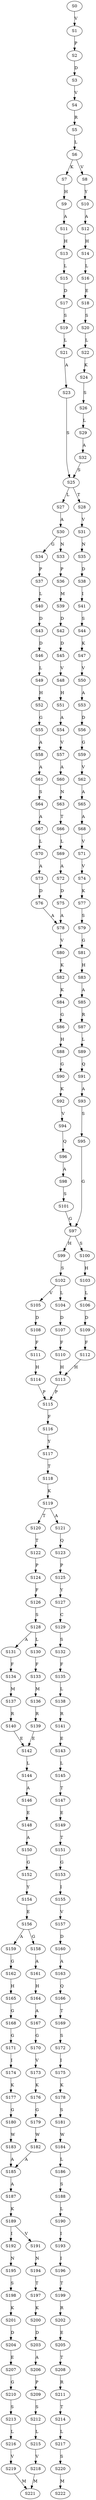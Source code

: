 strict digraph  {
	S0 -> S1 [ label = V ];
	S1 -> S2 [ label = P ];
	S2 -> S3 [ label = D ];
	S3 -> S4 [ label = V ];
	S4 -> S5 [ label = R ];
	S5 -> S6 [ label = L ];
	S6 -> S7 [ label = K ];
	S6 -> S8 [ label = V ];
	S7 -> S9 [ label = H ];
	S8 -> S10 [ label = Y ];
	S9 -> S11 [ label = A ];
	S10 -> S12 [ label = A ];
	S11 -> S13 [ label = H ];
	S12 -> S14 [ label = H ];
	S13 -> S15 [ label = L ];
	S14 -> S16 [ label = L ];
	S15 -> S17 [ label = D ];
	S16 -> S18 [ label = E ];
	S17 -> S19 [ label = S ];
	S18 -> S20 [ label = S ];
	S19 -> S21 [ label = L ];
	S20 -> S22 [ label = L ];
	S21 -> S23 [ label = A ];
	S22 -> S24 [ label = K ];
	S23 -> S25 [ label = S ];
	S24 -> S26 [ label = S ];
	S25 -> S27 [ label = L ];
	S25 -> S28 [ label = T ];
	S26 -> S29 [ label = L ];
	S27 -> S30 [ label = A ];
	S28 -> S31 [ label = V ];
	S29 -> S32 [ label = A ];
	S30 -> S33 [ label = N ];
	S30 -> S34 [ label = G ];
	S31 -> S35 [ label = N ];
	S32 -> S25 [ label = S ];
	S33 -> S36 [ label = P ];
	S34 -> S37 [ label = P ];
	S35 -> S38 [ label = D ];
	S36 -> S39 [ label = M ];
	S37 -> S40 [ label = L ];
	S38 -> S41 [ label = I ];
	S39 -> S42 [ label = D ];
	S40 -> S43 [ label = D ];
	S41 -> S44 [ label = S ];
	S42 -> S45 [ label = D ];
	S43 -> S46 [ label = D ];
	S44 -> S47 [ label = K ];
	S45 -> S48 [ label = V ];
	S46 -> S49 [ label = L ];
	S47 -> S50 [ label = V ];
	S48 -> S51 [ label = H ];
	S49 -> S52 [ label = H ];
	S50 -> S53 [ label = A ];
	S51 -> S54 [ label = A ];
	S52 -> S55 [ label = G ];
	S53 -> S56 [ label = D ];
	S54 -> S57 [ label = V ];
	S55 -> S58 [ label = A ];
	S56 -> S59 [ label = G ];
	S57 -> S60 [ label = A ];
	S58 -> S61 [ label = A ];
	S59 -> S62 [ label = V ];
	S60 -> S63 [ label = N ];
	S61 -> S64 [ label = S ];
	S62 -> S65 [ label = A ];
	S63 -> S66 [ label = T ];
	S64 -> S67 [ label = A ];
	S65 -> S68 [ label = A ];
	S66 -> S69 [ label = L ];
	S67 -> S70 [ label = L ];
	S68 -> S71 [ label = V ];
	S69 -> S72 [ label = A ];
	S70 -> S73 [ label = A ];
	S71 -> S74 [ label = V ];
	S72 -> S75 [ label = D ];
	S73 -> S76 [ label = D ];
	S74 -> S77 [ label = K ];
	S75 -> S78 [ label = A ];
	S76 -> S78 [ label = A ];
	S77 -> S79 [ label = S ];
	S78 -> S80 [ label = V ];
	S79 -> S81 [ label = G ];
	S80 -> S82 [ label = K ];
	S81 -> S83 [ label = H ];
	S82 -> S84 [ label = K ];
	S83 -> S85 [ label = A ];
	S84 -> S86 [ label = G ];
	S85 -> S87 [ label = R ];
	S86 -> S88 [ label = H ];
	S87 -> S89 [ label = L ];
	S88 -> S90 [ label = G ];
	S89 -> S91 [ label = Q ];
	S90 -> S92 [ label = K ];
	S91 -> S93 [ label = A ];
	S92 -> S94 [ label = V ];
	S93 -> S95 [ label = S ];
	S94 -> S96 [ label = Q ];
	S95 -> S97 [ label = G ];
	S96 -> S98 [ label = A ];
	S97 -> S99 [ label = H ];
	S97 -> S100 [ label = S ];
	S98 -> S101 [ label = S ];
	S99 -> S102 [ label = S ];
	S100 -> S103 [ label = H ];
	S101 -> S97 [ label = G ];
	S102 -> S104 [ label = L ];
	S102 -> S105 [ label = V ];
	S103 -> S106 [ label = L ];
	S104 -> S107 [ label = D ];
	S105 -> S108 [ label = D ];
	S106 -> S109 [ label = D ];
	S107 -> S110 [ label = F ];
	S108 -> S111 [ label = F ];
	S109 -> S112 [ label = F ];
	S110 -> S113 [ label = H ];
	S111 -> S114 [ label = H ];
	S112 -> S113 [ label = H ];
	S113 -> S115 [ label = P ];
	S114 -> S115 [ label = P ];
	S115 -> S116 [ label = F ];
	S116 -> S117 [ label = Y ];
	S117 -> S118 [ label = T ];
	S118 -> S119 [ label = K ];
	S119 -> S120 [ label = T ];
	S119 -> S121 [ label = A ];
	S120 -> S122 [ label = T ];
	S121 -> S123 [ label = Q ];
	S122 -> S124 [ label = P ];
	S123 -> S125 [ label = P ];
	S124 -> S126 [ label = F ];
	S125 -> S127 [ label = Y ];
	S126 -> S128 [ label = S ];
	S127 -> S129 [ label = C ];
	S128 -> S130 [ label = L ];
	S128 -> S131 [ label = A ];
	S129 -> S132 [ label = S ];
	S130 -> S133 [ label = F ];
	S131 -> S134 [ label = F ];
	S132 -> S135 [ label = F ];
	S133 -> S136 [ label = M ];
	S134 -> S137 [ label = M ];
	S135 -> S138 [ label = L ];
	S136 -> S139 [ label = R ];
	S137 -> S140 [ label = R ];
	S138 -> S141 [ label = R ];
	S139 -> S142 [ label = E ];
	S140 -> S142 [ label = E ];
	S141 -> S143 [ label = E ];
	S142 -> S144 [ label = L ];
	S143 -> S145 [ label = L ];
	S144 -> S146 [ label = A ];
	S145 -> S147 [ label = T ];
	S146 -> S148 [ label = E ];
	S147 -> S149 [ label = E ];
	S148 -> S150 [ label = A ];
	S149 -> S151 [ label = T ];
	S150 -> S152 [ label = G ];
	S151 -> S153 [ label = G ];
	S152 -> S154 [ label = Y ];
	S153 -> S155 [ label = I ];
	S154 -> S156 [ label = E ];
	S155 -> S157 [ label = V ];
	S156 -> S158 [ label = G ];
	S156 -> S159 [ label = A ];
	S157 -> S160 [ label = D ];
	S158 -> S161 [ label = A ];
	S159 -> S162 [ label = G ];
	S160 -> S163 [ label = A ];
	S161 -> S164 [ label = H ];
	S162 -> S165 [ label = H ];
	S163 -> S166 [ label = Q ];
	S164 -> S167 [ label = A ];
	S165 -> S168 [ label = G ];
	S166 -> S169 [ label = T ];
	S167 -> S170 [ label = G ];
	S168 -> S171 [ label = G ];
	S169 -> S172 [ label = S ];
	S170 -> S173 [ label = V ];
	S171 -> S174 [ label = I ];
	S172 -> S175 [ label = I ];
	S173 -> S176 [ label = K ];
	S174 -> S177 [ label = K ];
	S175 -> S178 [ label = K ];
	S176 -> S179 [ label = G ];
	S177 -> S180 [ label = G ];
	S178 -> S181 [ label = S ];
	S179 -> S182 [ label = W ];
	S180 -> S183 [ label = W ];
	S181 -> S184 [ label = W ];
	S182 -> S185 [ label = A ];
	S183 -> S185 [ label = A ];
	S184 -> S186 [ label = L ];
	S185 -> S187 [ label = A ];
	S186 -> S188 [ label = S ];
	S187 -> S189 [ label = K ];
	S188 -> S190 [ label = L ];
	S189 -> S191 [ label = V ];
	S189 -> S192 [ label = I ];
	S190 -> S193 [ label = I ];
	S191 -> S194 [ label = N ];
	S192 -> S195 [ label = N ];
	S193 -> S196 [ label = I ];
	S194 -> S197 [ label = T ];
	S195 -> S198 [ label = S ];
	S196 -> S199 [ label = T ];
	S197 -> S200 [ label = K ];
	S198 -> S201 [ label = K ];
	S199 -> S202 [ label = R ];
	S200 -> S203 [ label = D ];
	S201 -> S204 [ label = D ];
	S202 -> S205 [ label = E ];
	S203 -> S206 [ label = A ];
	S204 -> S207 [ label = E ];
	S205 -> S208 [ label = T ];
	S206 -> S209 [ label = P ];
	S207 -> S210 [ label = G ];
	S208 -> S211 [ label = R ];
	S209 -> S212 [ label = S ];
	S210 -> S213 [ label = S ];
	S211 -> S214 [ label = T ];
	S212 -> S215 [ label = L ];
	S213 -> S216 [ label = L ];
	S214 -> S217 [ label = L ];
	S215 -> S218 [ label = V ];
	S216 -> S219 [ label = V ];
	S217 -> S220 [ label = S ];
	S218 -> S221 [ label = M ];
	S219 -> S221 [ label = M ];
	S220 -> S222 [ label = M ];
}
